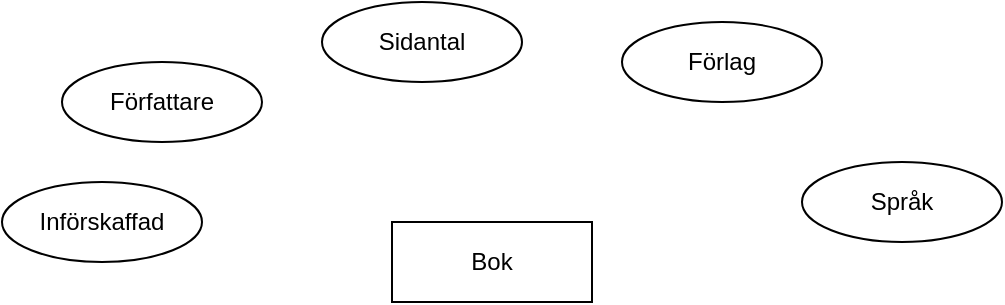 <mxfile version="13.11.0" type="github">
  <diagram id="85_IgZHyugIZ9tiZPMlV" name="Page-1">
    <mxGraphModel dx="1038" dy="617" grid="1" gridSize="10" guides="1" tooltips="1" connect="1" arrows="1" fold="1" page="1" pageScale="1" pageWidth="850" pageHeight="1100" math="0" shadow="0">
      <root>
        <mxCell id="0" />
        <mxCell id="1" parent="0" />
        <mxCell id="6U5VEZpOiwuQzeDYIyCQ-1" value="Bok" style="whiteSpace=wrap;html=1;align=center;" vertex="1" parent="1">
          <mxGeometry x="375" y="260" width="100" height="40" as="geometry" />
        </mxCell>
        <mxCell id="6U5VEZpOiwuQzeDYIyCQ-3" value="Författare" style="ellipse;whiteSpace=wrap;html=1;align=center;" vertex="1" parent="1">
          <mxGeometry x="210" y="180" width="100" height="40" as="geometry" />
        </mxCell>
        <mxCell id="6U5VEZpOiwuQzeDYIyCQ-4" value="Sidantal" style="ellipse;whiteSpace=wrap;html=1;align=center;" vertex="1" parent="1">
          <mxGeometry x="340" y="150" width="100" height="40" as="geometry" />
        </mxCell>
        <mxCell id="6U5VEZpOiwuQzeDYIyCQ-5" value="Förlag" style="ellipse;whiteSpace=wrap;html=1;align=center;" vertex="1" parent="1">
          <mxGeometry x="490" y="160" width="100" height="40" as="geometry" />
        </mxCell>
        <mxCell id="6U5VEZpOiwuQzeDYIyCQ-6" value="Införskaffad" style="ellipse;whiteSpace=wrap;html=1;align=center;" vertex="1" parent="1">
          <mxGeometry x="180" y="240" width="100" height="40" as="geometry" />
        </mxCell>
        <mxCell id="6U5VEZpOiwuQzeDYIyCQ-7" value="Språk" style="ellipse;whiteSpace=wrap;html=1;align=center;" vertex="1" parent="1">
          <mxGeometry x="580" y="230" width="100" height="40" as="geometry" />
        </mxCell>
      </root>
    </mxGraphModel>
  </diagram>
</mxfile>
